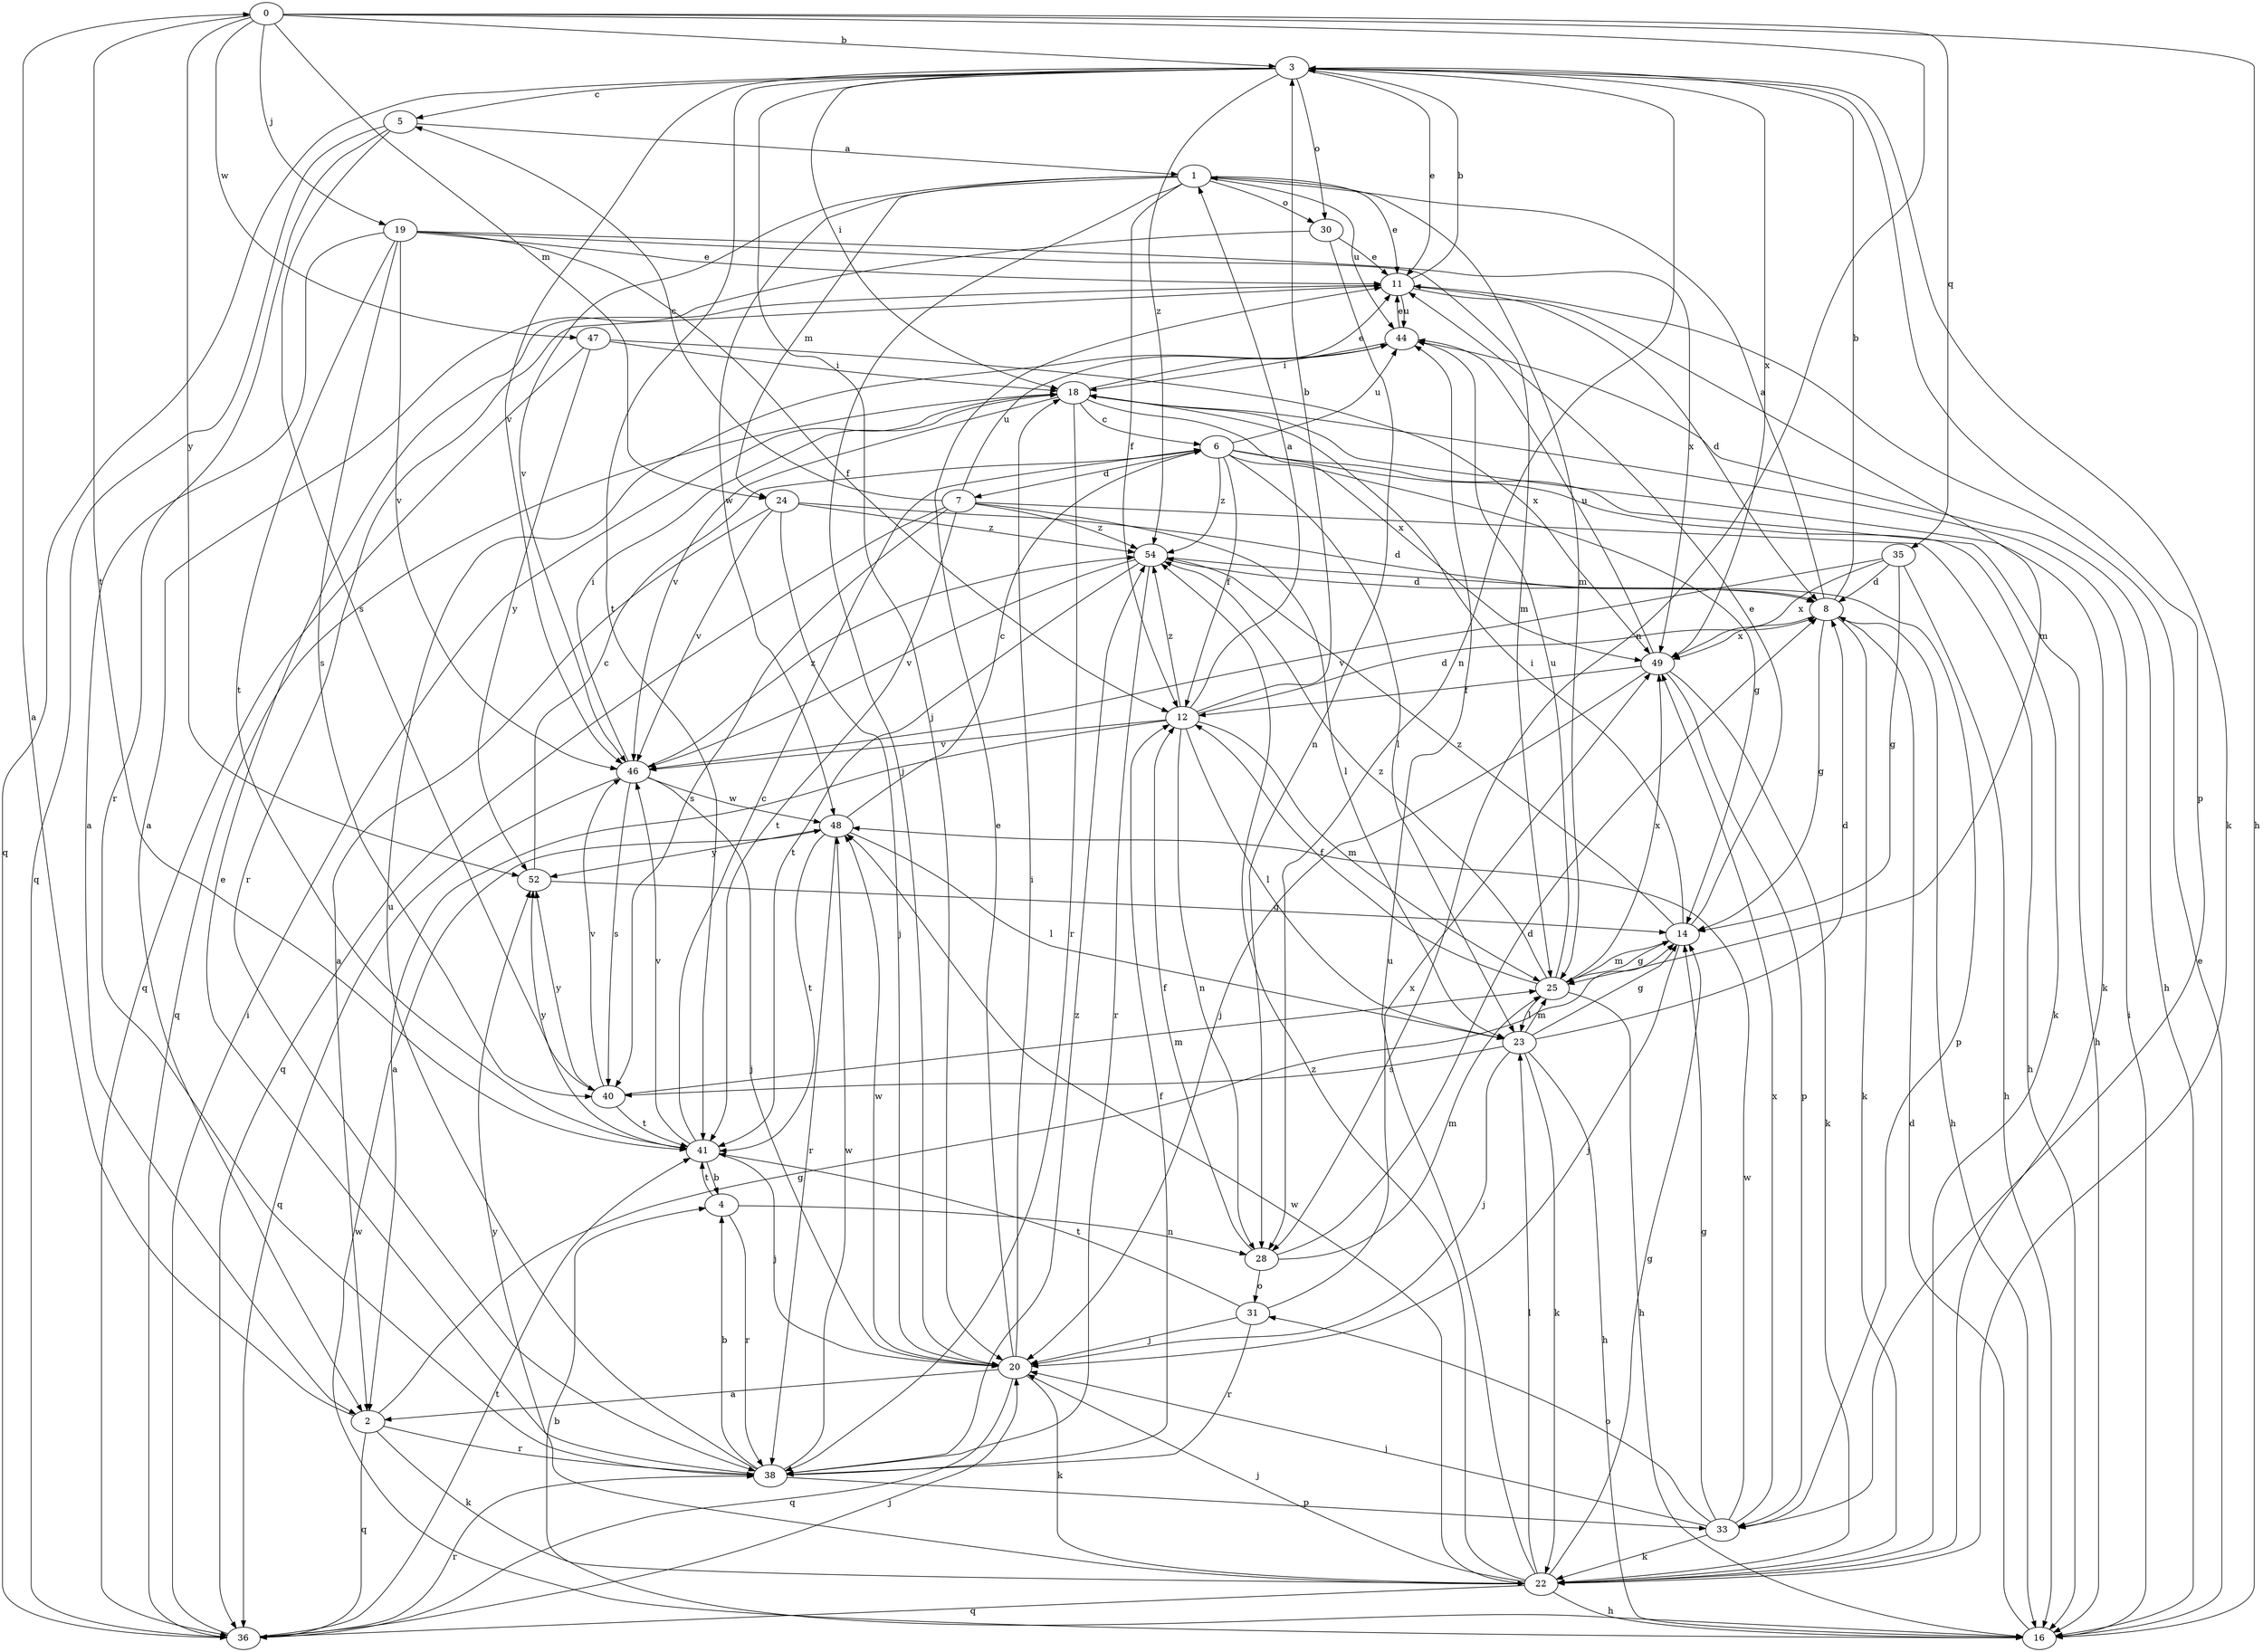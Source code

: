 strict digraph  {
0;
1;
2;
3;
4;
5;
6;
7;
8;
11;
12;
14;
16;
18;
19;
20;
22;
23;
24;
25;
28;
30;
31;
33;
35;
36;
38;
40;
41;
44;
46;
47;
48;
49;
52;
54;
0 -> 3  [label=b];
0 -> 16  [label=h];
0 -> 19  [label=j];
0 -> 24  [label=m];
0 -> 28  [label=n];
0 -> 35  [label=q];
0 -> 41  [label=t];
0 -> 47  [label=w];
0 -> 52  [label=y];
1 -> 11  [label=e];
1 -> 12  [label=f];
1 -> 20  [label=j];
1 -> 24  [label=m];
1 -> 25  [label=m];
1 -> 30  [label=o];
1 -> 44  [label=u];
1 -> 46  [label=v];
1 -> 48  [label=w];
2 -> 0  [label=a];
2 -> 14  [label=g];
2 -> 22  [label=k];
2 -> 36  [label=q];
2 -> 38  [label=r];
3 -> 5  [label=c];
3 -> 11  [label=e];
3 -> 18  [label=i];
3 -> 20  [label=j];
3 -> 22  [label=k];
3 -> 28  [label=n];
3 -> 30  [label=o];
3 -> 33  [label=p];
3 -> 36  [label=q];
3 -> 41  [label=t];
3 -> 46  [label=v];
3 -> 49  [label=x];
3 -> 54  [label=z];
4 -> 28  [label=n];
4 -> 38  [label=r];
4 -> 41  [label=t];
5 -> 1  [label=a];
5 -> 36  [label=q];
5 -> 38  [label=r];
5 -> 40  [label=s];
6 -> 7  [label=d];
6 -> 12  [label=f];
6 -> 14  [label=g];
6 -> 16  [label=h];
6 -> 22  [label=k];
6 -> 23  [label=l];
6 -> 44  [label=u];
6 -> 54  [label=z];
7 -> 5  [label=c];
7 -> 16  [label=h];
7 -> 23  [label=l];
7 -> 36  [label=q];
7 -> 40  [label=s];
7 -> 41  [label=t];
7 -> 44  [label=u];
7 -> 54  [label=z];
8 -> 1  [label=a];
8 -> 3  [label=b];
8 -> 14  [label=g];
8 -> 16  [label=h];
8 -> 22  [label=k];
8 -> 49  [label=x];
11 -> 3  [label=b];
11 -> 8  [label=d];
11 -> 25  [label=m];
11 -> 38  [label=r];
11 -> 44  [label=u];
12 -> 1  [label=a];
12 -> 2  [label=a];
12 -> 3  [label=b];
12 -> 8  [label=d];
12 -> 23  [label=l];
12 -> 25  [label=m];
12 -> 28  [label=n];
12 -> 46  [label=v];
12 -> 54  [label=z];
14 -> 11  [label=e];
14 -> 18  [label=i];
14 -> 20  [label=j];
14 -> 25  [label=m];
14 -> 54  [label=z];
16 -> 4  [label=b];
16 -> 8  [label=d];
16 -> 11  [label=e];
16 -> 18  [label=i];
16 -> 48  [label=w];
18 -> 6  [label=c];
18 -> 11  [label=e];
18 -> 22  [label=k];
18 -> 36  [label=q];
18 -> 38  [label=r];
18 -> 46  [label=v];
18 -> 49  [label=x];
19 -> 2  [label=a];
19 -> 11  [label=e];
19 -> 12  [label=f];
19 -> 25  [label=m];
19 -> 40  [label=s];
19 -> 41  [label=t];
19 -> 46  [label=v];
19 -> 49  [label=x];
20 -> 2  [label=a];
20 -> 11  [label=e];
20 -> 18  [label=i];
20 -> 22  [label=k];
20 -> 36  [label=q];
20 -> 48  [label=w];
22 -> 14  [label=g];
22 -> 16  [label=h];
22 -> 20  [label=j];
22 -> 23  [label=l];
22 -> 36  [label=q];
22 -> 44  [label=u];
22 -> 48  [label=w];
22 -> 52  [label=y];
22 -> 54  [label=z];
23 -> 8  [label=d];
23 -> 14  [label=g];
23 -> 16  [label=h];
23 -> 20  [label=j];
23 -> 22  [label=k];
23 -> 25  [label=m];
23 -> 40  [label=s];
24 -> 2  [label=a];
24 -> 8  [label=d];
24 -> 20  [label=j];
24 -> 46  [label=v];
24 -> 54  [label=z];
25 -> 12  [label=f];
25 -> 14  [label=g];
25 -> 16  [label=h];
25 -> 23  [label=l];
25 -> 44  [label=u];
25 -> 49  [label=x];
25 -> 54  [label=z];
28 -> 8  [label=d];
28 -> 12  [label=f];
28 -> 25  [label=m];
28 -> 31  [label=o];
30 -> 2  [label=a];
30 -> 11  [label=e];
30 -> 28  [label=n];
31 -> 20  [label=j];
31 -> 38  [label=r];
31 -> 41  [label=t];
31 -> 49  [label=x];
33 -> 14  [label=g];
33 -> 20  [label=j];
33 -> 22  [label=k];
33 -> 31  [label=o];
33 -> 48  [label=w];
33 -> 49  [label=x];
35 -> 8  [label=d];
35 -> 14  [label=g];
35 -> 16  [label=h];
35 -> 46  [label=v];
35 -> 49  [label=x];
36 -> 18  [label=i];
36 -> 20  [label=j];
36 -> 38  [label=r];
36 -> 41  [label=t];
38 -> 4  [label=b];
38 -> 11  [label=e];
38 -> 12  [label=f];
38 -> 33  [label=p];
38 -> 44  [label=u];
38 -> 48  [label=w];
38 -> 54  [label=z];
40 -> 25  [label=m];
40 -> 41  [label=t];
40 -> 46  [label=v];
40 -> 52  [label=y];
41 -> 4  [label=b];
41 -> 6  [label=c];
41 -> 20  [label=j];
41 -> 46  [label=v];
41 -> 52  [label=y];
44 -> 11  [label=e];
44 -> 16  [label=h];
44 -> 18  [label=i];
46 -> 18  [label=i];
46 -> 20  [label=j];
46 -> 36  [label=q];
46 -> 40  [label=s];
46 -> 48  [label=w];
46 -> 54  [label=z];
47 -> 18  [label=i];
47 -> 36  [label=q];
47 -> 49  [label=x];
47 -> 52  [label=y];
48 -> 6  [label=c];
48 -> 23  [label=l];
48 -> 38  [label=r];
48 -> 41  [label=t];
48 -> 52  [label=y];
49 -> 12  [label=f];
49 -> 20  [label=j];
49 -> 22  [label=k];
49 -> 33  [label=p];
49 -> 44  [label=u];
52 -> 6  [label=c];
52 -> 14  [label=g];
54 -> 8  [label=d];
54 -> 33  [label=p];
54 -> 38  [label=r];
54 -> 41  [label=t];
54 -> 46  [label=v];
}
